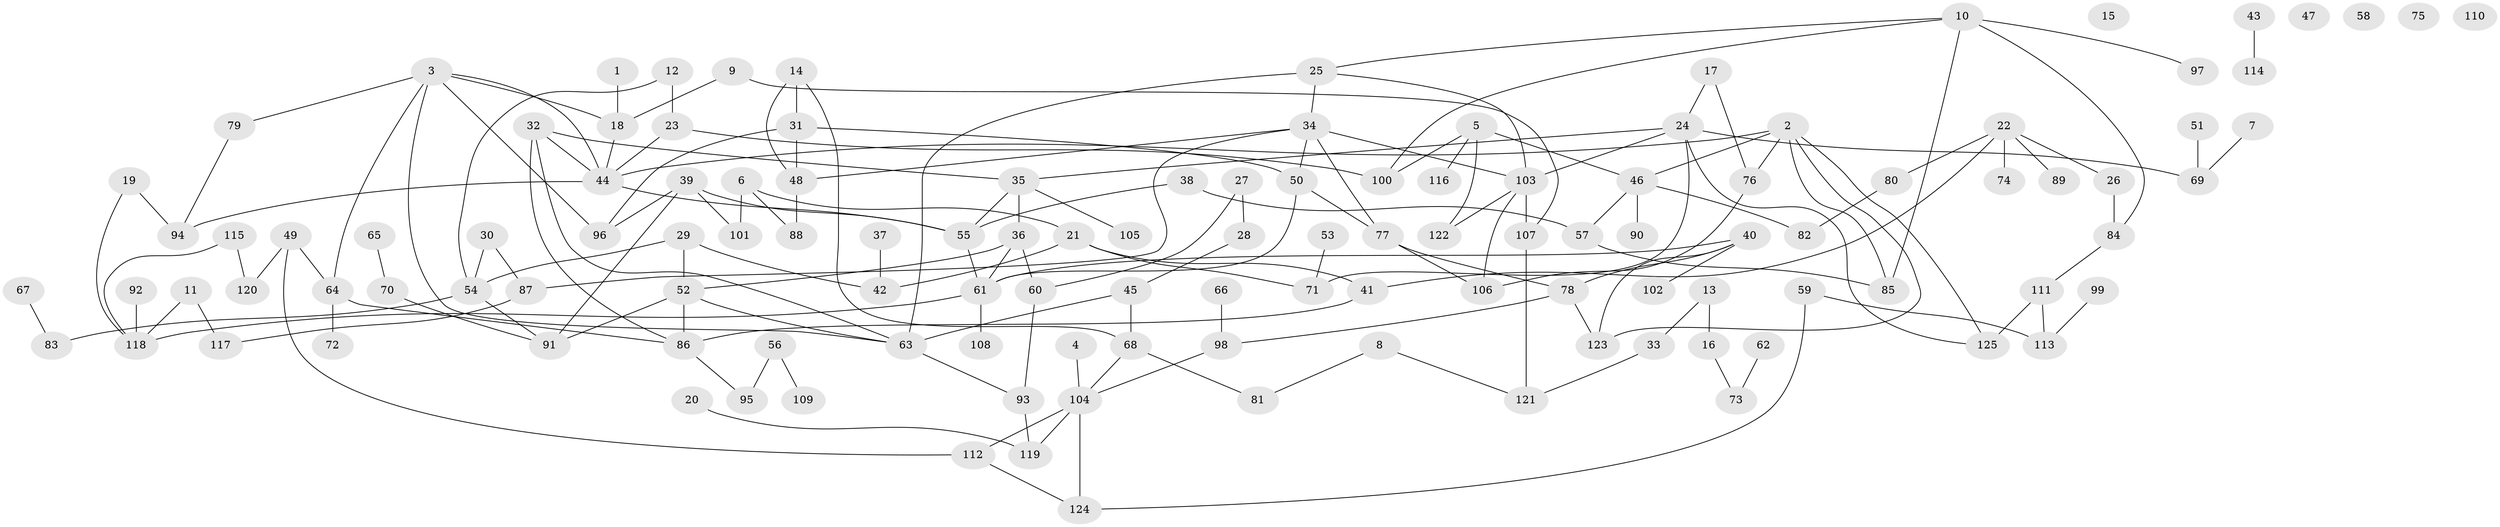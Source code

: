 // Generated by graph-tools (version 1.1) at 2025/33/03/09/25 02:33:44]
// undirected, 125 vertices, 171 edges
graph export_dot {
graph [start="1"]
  node [color=gray90,style=filled];
  1;
  2;
  3;
  4;
  5;
  6;
  7;
  8;
  9;
  10;
  11;
  12;
  13;
  14;
  15;
  16;
  17;
  18;
  19;
  20;
  21;
  22;
  23;
  24;
  25;
  26;
  27;
  28;
  29;
  30;
  31;
  32;
  33;
  34;
  35;
  36;
  37;
  38;
  39;
  40;
  41;
  42;
  43;
  44;
  45;
  46;
  47;
  48;
  49;
  50;
  51;
  52;
  53;
  54;
  55;
  56;
  57;
  58;
  59;
  60;
  61;
  62;
  63;
  64;
  65;
  66;
  67;
  68;
  69;
  70;
  71;
  72;
  73;
  74;
  75;
  76;
  77;
  78;
  79;
  80;
  81;
  82;
  83;
  84;
  85;
  86;
  87;
  88;
  89;
  90;
  91;
  92;
  93;
  94;
  95;
  96;
  97;
  98;
  99;
  100;
  101;
  102;
  103;
  104;
  105;
  106;
  107;
  108;
  109;
  110;
  111;
  112;
  113;
  114;
  115;
  116;
  117;
  118;
  119;
  120;
  121;
  122;
  123;
  124;
  125;
  1 -- 18;
  2 -- 44;
  2 -- 46;
  2 -- 76;
  2 -- 85;
  2 -- 123;
  2 -- 125;
  3 -- 18;
  3 -- 44;
  3 -- 63;
  3 -- 64;
  3 -- 79;
  3 -- 96;
  4 -- 104;
  5 -- 46;
  5 -- 100;
  5 -- 116;
  5 -- 122;
  6 -- 21;
  6 -- 88;
  6 -- 101;
  7 -- 69;
  8 -- 81;
  8 -- 121;
  9 -- 18;
  9 -- 107;
  10 -- 25;
  10 -- 84;
  10 -- 85;
  10 -- 97;
  10 -- 100;
  11 -- 117;
  11 -- 118;
  12 -- 23;
  12 -- 54;
  13 -- 16;
  13 -- 33;
  14 -- 31;
  14 -- 48;
  14 -- 68;
  16 -- 73;
  17 -- 24;
  17 -- 76;
  18 -- 44;
  19 -- 94;
  19 -- 118;
  20 -- 119;
  21 -- 41;
  21 -- 42;
  21 -- 71;
  22 -- 26;
  22 -- 41;
  22 -- 74;
  22 -- 80;
  22 -- 89;
  23 -- 44;
  23 -- 100;
  24 -- 35;
  24 -- 69;
  24 -- 71;
  24 -- 103;
  24 -- 125;
  25 -- 34;
  25 -- 63;
  25 -- 103;
  26 -- 84;
  27 -- 28;
  27 -- 60;
  28 -- 45;
  29 -- 42;
  29 -- 52;
  29 -- 54;
  30 -- 54;
  30 -- 87;
  31 -- 48;
  31 -- 50;
  31 -- 96;
  32 -- 35;
  32 -- 44;
  32 -- 63;
  32 -- 86;
  33 -- 121;
  34 -- 48;
  34 -- 50;
  34 -- 77;
  34 -- 87;
  34 -- 103;
  35 -- 36;
  35 -- 55;
  35 -- 105;
  36 -- 52;
  36 -- 60;
  36 -- 61;
  37 -- 42;
  38 -- 55;
  38 -- 57;
  39 -- 55;
  39 -- 91;
  39 -- 96;
  39 -- 101;
  40 -- 61;
  40 -- 78;
  40 -- 102;
  40 -- 123;
  41 -- 86;
  43 -- 114;
  44 -- 55;
  44 -- 94;
  45 -- 63;
  45 -- 68;
  46 -- 57;
  46 -- 82;
  46 -- 90;
  48 -- 88;
  49 -- 64;
  49 -- 112;
  49 -- 120;
  50 -- 61;
  50 -- 77;
  51 -- 69;
  52 -- 63;
  52 -- 86;
  52 -- 91;
  53 -- 71;
  54 -- 83;
  54 -- 91;
  55 -- 61;
  56 -- 95;
  56 -- 109;
  57 -- 85;
  59 -- 113;
  59 -- 124;
  60 -- 93;
  61 -- 108;
  61 -- 118;
  62 -- 73;
  63 -- 93;
  64 -- 72;
  64 -- 86;
  65 -- 70;
  66 -- 98;
  67 -- 83;
  68 -- 81;
  68 -- 104;
  70 -- 91;
  76 -- 106;
  77 -- 78;
  77 -- 106;
  78 -- 98;
  78 -- 123;
  79 -- 94;
  80 -- 82;
  84 -- 111;
  86 -- 95;
  87 -- 117;
  92 -- 118;
  93 -- 119;
  98 -- 104;
  99 -- 113;
  103 -- 106;
  103 -- 107;
  103 -- 122;
  104 -- 112;
  104 -- 119;
  104 -- 124;
  107 -- 121;
  111 -- 113;
  111 -- 125;
  112 -- 124;
  115 -- 118;
  115 -- 120;
}

